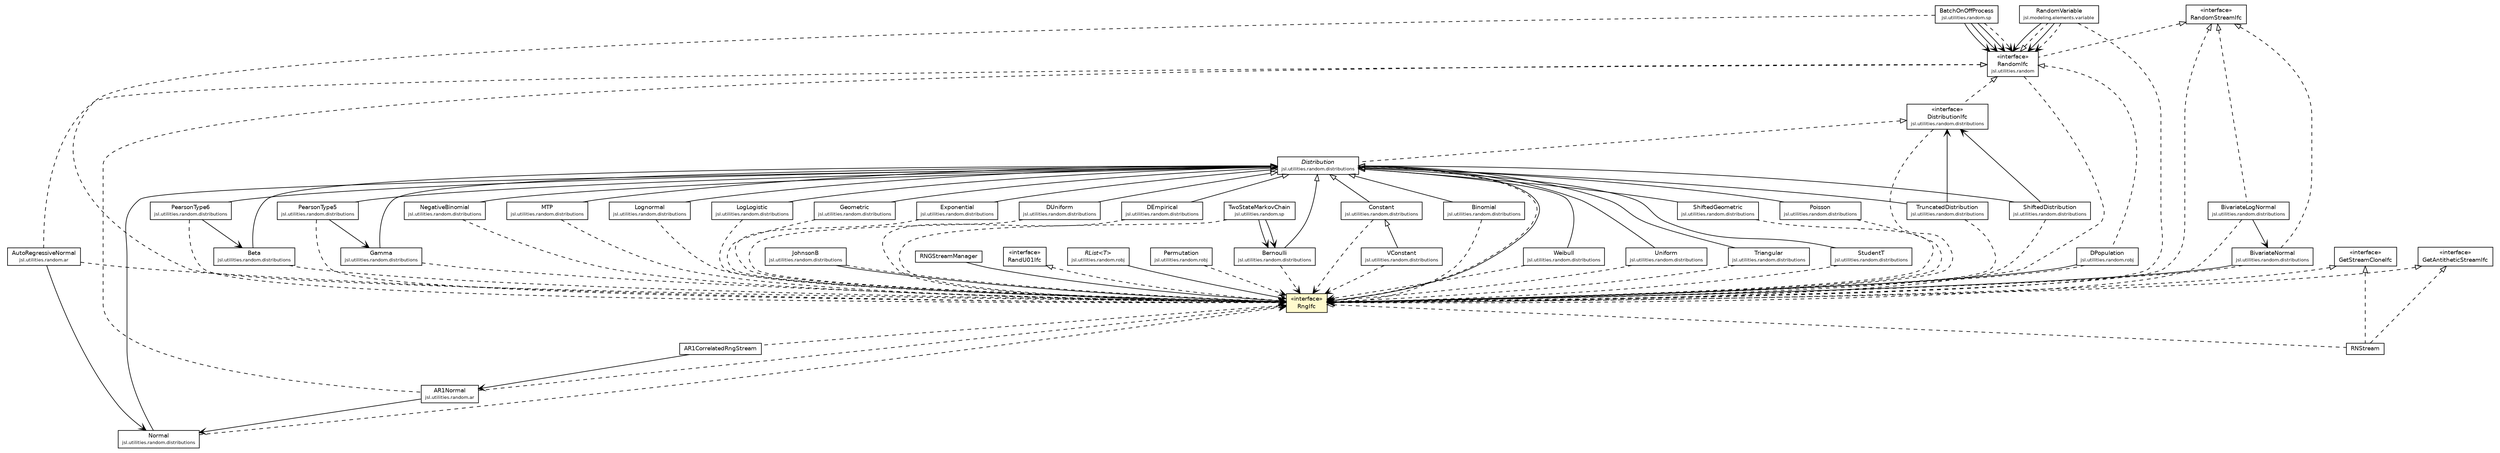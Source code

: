 #!/usr/local/bin/dot
#
# Class diagram 
# Generated by UMLGraph version 5.4 (http://www.umlgraph.org/)
#

digraph G {
	edge [fontname="Helvetica",fontsize=10,labelfontname="Helvetica",labelfontsize=10];
	node [fontname="Helvetica",fontsize=10,shape=plaintext];
	nodesep=0.25;
	ranksep=0.5;
	// jsl.modeling.elements.variable.RandomVariable
	c187212 [label=<<table title="jsl.modeling.elements.variable.RandomVariable" border="0" cellborder="1" cellspacing="0" cellpadding="2" port="p" href="../../../modeling/elements/variable/RandomVariable.html">
		<tr><td><table border="0" cellspacing="0" cellpadding="1">
<tr><td align="center" balign="center"> RandomVariable </td></tr>
<tr><td align="center" balign="center"><font point-size="7.0"> jsl.modeling.elements.variable </font></td></tr>
		</table></td></tr>
		</table>>, URL="../../../modeling/elements/variable/RandomVariable.html", fontname="Helvetica", fontcolor="black", fontsize=9.0];
	// jsl.utilities.random.RandomIfc
	c187307 [label=<<table title="jsl.utilities.random.RandomIfc" border="0" cellborder="1" cellspacing="0" cellpadding="2" port="p" href="../RandomIfc.html">
		<tr><td><table border="0" cellspacing="0" cellpadding="1">
<tr><td align="center" balign="center"> &#171;interface&#187; </td></tr>
<tr><td align="center" balign="center"> RandomIfc </td></tr>
<tr><td align="center" balign="center"><font point-size="7.0"> jsl.utilities.random </font></td></tr>
		</table></td></tr>
		</table>>, URL="../RandomIfc.html", fontname="Helvetica", fontcolor="black", fontsize=9.0];
	// jsl.utilities.random.ar.AutoRegressiveNormal
	c187312 [label=<<table title="jsl.utilities.random.ar.AutoRegressiveNormal" border="0" cellborder="1" cellspacing="0" cellpadding="2" port="p" href="../ar/AutoRegressiveNormal.html">
		<tr><td><table border="0" cellspacing="0" cellpadding="1">
<tr><td align="center" balign="center"> AutoRegressiveNormal </td></tr>
<tr><td align="center" balign="center"><font point-size="7.0"> jsl.utilities.random.ar </font></td></tr>
		</table></td></tr>
		</table>>, URL="../ar/AutoRegressiveNormal.html", fontname="Helvetica", fontcolor="black", fontsize=9.0];
	// jsl.utilities.random.ar.AR1Normal
	c187314 [label=<<table title="jsl.utilities.random.ar.AR1Normal" border="0" cellborder="1" cellspacing="0" cellpadding="2" port="p" href="../ar/AR1Normal.html">
		<tr><td><table border="0" cellspacing="0" cellpadding="1">
<tr><td align="center" balign="center"> AR1Normal </td></tr>
<tr><td align="center" balign="center"><font point-size="7.0"> jsl.utilities.random.ar </font></td></tr>
		</table></td></tr>
		</table>>, URL="../ar/AR1Normal.html", fontname="Helvetica", fontcolor="black", fontsize=9.0];
	// jsl.utilities.random.distributions.Weibull
	c187324 [label=<<table title="jsl.utilities.random.distributions.Weibull" border="0" cellborder="1" cellspacing="0" cellpadding="2" port="p" href="../distributions/Weibull.html">
		<tr><td><table border="0" cellspacing="0" cellpadding="1">
<tr><td align="center" balign="center"> Weibull </td></tr>
<tr><td align="center" balign="center"><font point-size="7.0"> jsl.utilities.random.distributions </font></td></tr>
		</table></td></tr>
		</table>>, URL="../distributions/Weibull.html", fontname="Helvetica", fontcolor="black", fontsize=9.0];
	// jsl.utilities.random.distributions.VConstant
	c187325 [label=<<table title="jsl.utilities.random.distributions.VConstant" border="0" cellborder="1" cellspacing="0" cellpadding="2" port="p" href="../distributions/VConstant.html">
		<tr><td><table border="0" cellspacing="0" cellpadding="1">
<tr><td align="center" balign="center"> VConstant </td></tr>
<tr><td align="center" balign="center"><font point-size="7.0"> jsl.utilities.random.distributions </font></td></tr>
		</table></td></tr>
		</table>>, URL="../distributions/VConstant.html", fontname="Helvetica", fontcolor="black", fontsize=9.0];
	// jsl.utilities.random.distributions.Uniform
	c187327 [label=<<table title="jsl.utilities.random.distributions.Uniform" border="0" cellborder="1" cellspacing="0" cellpadding="2" port="p" href="../distributions/Uniform.html">
		<tr><td><table border="0" cellspacing="0" cellpadding="1">
<tr><td align="center" balign="center"> Uniform </td></tr>
<tr><td align="center" balign="center"><font point-size="7.0"> jsl.utilities.random.distributions </font></td></tr>
		</table></td></tr>
		</table>>, URL="../distributions/Uniform.html", fontname="Helvetica", fontcolor="black", fontsize=9.0];
	// jsl.utilities.random.distributions.TruncatedDistribution
	c187328 [label=<<table title="jsl.utilities.random.distributions.TruncatedDistribution" border="0" cellborder="1" cellspacing="0" cellpadding="2" port="p" href="../distributions/TruncatedDistribution.html">
		<tr><td><table border="0" cellspacing="0" cellpadding="1">
<tr><td align="center" balign="center"> TruncatedDistribution </td></tr>
<tr><td align="center" balign="center"><font point-size="7.0"> jsl.utilities.random.distributions </font></td></tr>
		</table></td></tr>
		</table>>, URL="../distributions/TruncatedDistribution.html", fontname="Helvetica", fontcolor="black", fontsize=9.0];
	// jsl.utilities.random.distributions.Triangular
	c187329 [label=<<table title="jsl.utilities.random.distributions.Triangular" border="0" cellborder="1" cellspacing="0" cellpadding="2" port="p" href="../distributions/Triangular.html">
		<tr><td><table border="0" cellspacing="0" cellpadding="1">
<tr><td align="center" balign="center"> Triangular </td></tr>
<tr><td align="center" balign="center"><font point-size="7.0"> jsl.utilities.random.distributions </font></td></tr>
		</table></td></tr>
		</table>>, URL="../distributions/Triangular.html", fontname="Helvetica", fontcolor="black", fontsize=9.0];
	// jsl.utilities.random.distributions.StudentT
	c187330 [label=<<table title="jsl.utilities.random.distributions.StudentT" border="0" cellborder="1" cellspacing="0" cellpadding="2" port="p" href="../distributions/StudentT.html">
		<tr><td><table border="0" cellspacing="0" cellpadding="1">
<tr><td align="center" balign="center"> StudentT </td></tr>
<tr><td align="center" balign="center"><font point-size="7.0"> jsl.utilities.random.distributions </font></td></tr>
		</table></td></tr>
		</table>>, URL="../distributions/StudentT.html", fontname="Helvetica", fontcolor="black", fontsize=9.0];
	// jsl.utilities.random.distributions.ShiftedGeometric
	c187332 [label=<<table title="jsl.utilities.random.distributions.ShiftedGeometric" border="0" cellborder="1" cellspacing="0" cellpadding="2" port="p" href="../distributions/ShiftedGeometric.html">
		<tr><td><table border="0" cellspacing="0" cellpadding="1">
<tr><td align="center" balign="center"> ShiftedGeometric </td></tr>
<tr><td align="center" balign="center"><font point-size="7.0"> jsl.utilities.random.distributions </font></td></tr>
		</table></td></tr>
		</table>>, URL="../distributions/ShiftedGeometric.html", fontname="Helvetica", fontcolor="black", fontsize=9.0];
	// jsl.utilities.random.distributions.ShiftedDistribution
	c187333 [label=<<table title="jsl.utilities.random.distributions.ShiftedDistribution" border="0" cellborder="1" cellspacing="0" cellpadding="2" port="p" href="../distributions/ShiftedDistribution.html">
		<tr><td><table border="0" cellspacing="0" cellpadding="1">
<tr><td align="center" balign="center"> ShiftedDistribution </td></tr>
<tr><td align="center" balign="center"><font point-size="7.0"> jsl.utilities.random.distributions </font></td></tr>
		</table></td></tr>
		</table>>, URL="../distributions/ShiftedDistribution.html", fontname="Helvetica", fontcolor="black", fontsize=9.0];
	// jsl.utilities.random.distributions.Poisson
	c187335 [label=<<table title="jsl.utilities.random.distributions.Poisson" border="0" cellborder="1" cellspacing="0" cellpadding="2" port="p" href="../distributions/Poisson.html">
		<tr><td><table border="0" cellspacing="0" cellpadding="1">
<tr><td align="center" balign="center"> Poisson </td></tr>
<tr><td align="center" balign="center"><font point-size="7.0"> jsl.utilities.random.distributions </font></td></tr>
		</table></td></tr>
		</table>>, URL="../distributions/Poisson.html", fontname="Helvetica", fontcolor="black", fontsize=9.0];
	// jsl.utilities.random.distributions.PearsonType6
	c187337 [label=<<table title="jsl.utilities.random.distributions.PearsonType6" border="0" cellborder="1" cellspacing="0" cellpadding="2" port="p" href="../distributions/PearsonType6.html">
		<tr><td><table border="0" cellspacing="0" cellpadding="1">
<tr><td align="center" balign="center"> PearsonType6 </td></tr>
<tr><td align="center" balign="center"><font point-size="7.0"> jsl.utilities.random.distributions </font></td></tr>
		</table></td></tr>
		</table>>, URL="../distributions/PearsonType6.html", fontname="Helvetica", fontcolor="black", fontsize=9.0];
	// jsl.utilities.random.distributions.PearsonType5
	c187338 [label=<<table title="jsl.utilities.random.distributions.PearsonType5" border="0" cellborder="1" cellspacing="0" cellpadding="2" port="p" href="../distributions/PearsonType5.html">
		<tr><td><table border="0" cellspacing="0" cellpadding="1">
<tr><td align="center" balign="center"> PearsonType5 </td></tr>
<tr><td align="center" balign="center"><font point-size="7.0"> jsl.utilities.random.distributions </font></td></tr>
		</table></td></tr>
		</table>>, URL="../distributions/PearsonType5.html", fontname="Helvetica", fontcolor="black", fontsize=9.0];
	// jsl.utilities.random.distributions.Normal
	c187340 [label=<<table title="jsl.utilities.random.distributions.Normal" border="0" cellborder="1" cellspacing="0" cellpadding="2" port="p" href="../distributions/Normal.html">
		<tr><td><table border="0" cellspacing="0" cellpadding="1">
<tr><td align="center" balign="center"> Normal </td></tr>
<tr><td align="center" balign="center"><font point-size="7.0"> jsl.utilities.random.distributions </font></td></tr>
		</table></td></tr>
		</table>>, URL="../distributions/Normal.html", fontname="Helvetica", fontcolor="black", fontsize=9.0];
	// jsl.utilities.random.distributions.NegativeBinomial
	c187341 [label=<<table title="jsl.utilities.random.distributions.NegativeBinomial" border="0" cellborder="1" cellspacing="0" cellpadding="2" port="p" href="../distributions/NegativeBinomial.html">
		<tr><td><table border="0" cellspacing="0" cellpadding="1">
<tr><td align="center" balign="center"> NegativeBinomial </td></tr>
<tr><td align="center" balign="center"><font point-size="7.0"> jsl.utilities.random.distributions </font></td></tr>
		</table></td></tr>
		</table>>, URL="../distributions/NegativeBinomial.html", fontname="Helvetica", fontcolor="black", fontsize=9.0];
	// jsl.utilities.random.distributions.MTP
	c187342 [label=<<table title="jsl.utilities.random.distributions.MTP" border="0" cellborder="1" cellspacing="0" cellpadding="2" port="p" href="../distributions/MTP.html">
		<tr><td><table border="0" cellspacing="0" cellpadding="1">
<tr><td align="center" balign="center"> MTP </td></tr>
<tr><td align="center" balign="center"><font point-size="7.0"> jsl.utilities.random.distributions </font></td></tr>
		</table></td></tr>
		</table>>, URL="../distributions/MTP.html", fontname="Helvetica", fontcolor="black", fontsize=9.0];
	// jsl.utilities.random.distributions.Lognormal
	c187345 [label=<<table title="jsl.utilities.random.distributions.Lognormal" border="0" cellborder="1" cellspacing="0" cellpadding="2" port="p" href="../distributions/Lognormal.html">
		<tr><td><table border="0" cellspacing="0" cellpadding="1">
<tr><td align="center" balign="center"> Lognormal </td></tr>
<tr><td align="center" balign="center"><font point-size="7.0"> jsl.utilities.random.distributions </font></td></tr>
		</table></td></tr>
		</table>>, URL="../distributions/Lognormal.html", fontname="Helvetica", fontcolor="black", fontsize=9.0];
	// jsl.utilities.random.distributions.LogLogistic
	c187346 [label=<<table title="jsl.utilities.random.distributions.LogLogistic" border="0" cellborder="1" cellspacing="0" cellpadding="2" port="p" href="../distributions/LogLogistic.html">
		<tr><td><table border="0" cellspacing="0" cellpadding="1">
<tr><td align="center" balign="center"> LogLogistic </td></tr>
<tr><td align="center" balign="center"><font point-size="7.0"> jsl.utilities.random.distributions </font></td></tr>
		</table></td></tr>
		</table>>, URL="../distributions/LogLogistic.html", fontname="Helvetica", fontcolor="black", fontsize=9.0];
	// jsl.utilities.random.distributions.JohnsonB
	c187347 [label=<<table title="jsl.utilities.random.distributions.JohnsonB" border="0" cellborder="1" cellspacing="0" cellpadding="2" port="p" href="../distributions/JohnsonB.html">
		<tr><td><table border="0" cellspacing="0" cellpadding="1">
<tr><td align="center" balign="center"> JohnsonB </td></tr>
<tr><td align="center" balign="center"><font point-size="7.0"> jsl.utilities.random.distributions </font></td></tr>
		</table></td></tr>
		</table>>, URL="../distributions/JohnsonB.html", fontname="Helvetica", fontcolor="black", fontsize=9.0];
	// jsl.utilities.random.distributions.Geometric
	c187350 [label=<<table title="jsl.utilities.random.distributions.Geometric" border="0" cellborder="1" cellspacing="0" cellpadding="2" port="p" href="../distributions/Geometric.html">
		<tr><td><table border="0" cellspacing="0" cellpadding="1">
<tr><td align="center" balign="center"> Geometric </td></tr>
<tr><td align="center" balign="center"><font point-size="7.0"> jsl.utilities.random.distributions </font></td></tr>
		</table></td></tr>
		</table>>, URL="../distributions/Geometric.html", fontname="Helvetica", fontcolor="black", fontsize=9.0];
	// jsl.utilities.random.distributions.Gamma
	c187351 [label=<<table title="jsl.utilities.random.distributions.Gamma" border="0" cellborder="1" cellspacing="0" cellpadding="2" port="p" href="../distributions/Gamma.html">
		<tr><td><table border="0" cellspacing="0" cellpadding="1">
<tr><td align="center" balign="center"> Gamma </td></tr>
<tr><td align="center" balign="center"><font point-size="7.0"> jsl.utilities.random.distributions </font></td></tr>
		</table></td></tr>
		</table>>, URL="../distributions/Gamma.html", fontname="Helvetica", fontcolor="black", fontsize=9.0];
	// jsl.utilities.random.distributions.Exponential
	c187353 [label=<<table title="jsl.utilities.random.distributions.Exponential" border="0" cellborder="1" cellspacing="0" cellpadding="2" port="p" href="../distributions/Exponential.html">
		<tr><td><table border="0" cellspacing="0" cellpadding="1">
<tr><td align="center" balign="center"> Exponential </td></tr>
<tr><td align="center" balign="center"><font point-size="7.0"> jsl.utilities.random.distributions </font></td></tr>
		</table></td></tr>
		</table>>, URL="../distributions/Exponential.html", fontname="Helvetica", fontcolor="black", fontsize=9.0];
	// jsl.utilities.random.distributions.DUniform
	c187354 [label=<<table title="jsl.utilities.random.distributions.DUniform" border="0" cellborder="1" cellspacing="0" cellpadding="2" port="p" href="../distributions/DUniform.html">
		<tr><td><table border="0" cellspacing="0" cellpadding="1">
<tr><td align="center" balign="center"> DUniform </td></tr>
<tr><td align="center" balign="center"><font point-size="7.0"> jsl.utilities.random.distributions </font></td></tr>
		</table></td></tr>
		</table>>, URL="../distributions/DUniform.html", fontname="Helvetica", fontcolor="black", fontsize=9.0];
	// jsl.utilities.random.distributions.DistributionIfc
	c187355 [label=<<table title="jsl.utilities.random.distributions.DistributionIfc" border="0" cellborder="1" cellspacing="0" cellpadding="2" port="p" href="../distributions/DistributionIfc.html">
		<tr><td><table border="0" cellspacing="0" cellpadding="1">
<tr><td align="center" balign="center"> &#171;interface&#187; </td></tr>
<tr><td align="center" balign="center"> DistributionIfc </td></tr>
<tr><td align="center" balign="center"><font point-size="7.0"> jsl.utilities.random.distributions </font></td></tr>
		</table></td></tr>
		</table>>, URL="../distributions/DistributionIfc.html", fontname="Helvetica", fontcolor="black", fontsize=9.0];
	// jsl.utilities.random.distributions.Distribution
	c187357 [label=<<table title="jsl.utilities.random.distributions.Distribution" border="0" cellborder="1" cellspacing="0" cellpadding="2" port="p" href="../distributions/Distribution.html">
		<tr><td><table border="0" cellspacing="0" cellpadding="1">
<tr><td align="center" balign="center"><font face="Helvetica-Oblique"> Distribution </font></td></tr>
<tr><td align="center" balign="center"><font point-size="7.0"> jsl.utilities.random.distributions </font></td></tr>
		</table></td></tr>
		</table>>, URL="../distributions/Distribution.html", fontname="Helvetica", fontcolor="black", fontsize=9.0];
	// jsl.utilities.random.distributions.DEmpirical
	c187359 [label=<<table title="jsl.utilities.random.distributions.DEmpirical" border="0" cellborder="1" cellspacing="0" cellpadding="2" port="p" href="../distributions/DEmpirical.html">
		<tr><td><table border="0" cellspacing="0" cellpadding="1">
<tr><td align="center" balign="center"> DEmpirical </td></tr>
<tr><td align="center" balign="center"><font point-size="7.0"> jsl.utilities.random.distributions </font></td></tr>
		</table></td></tr>
		</table>>, URL="../distributions/DEmpirical.html", fontname="Helvetica", fontcolor="black", fontsize=9.0];
	// jsl.utilities.random.distributions.Constant
	c187362 [label=<<table title="jsl.utilities.random.distributions.Constant" border="0" cellborder="1" cellspacing="0" cellpadding="2" port="p" href="../distributions/Constant.html">
		<tr><td><table border="0" cellspacing="0" cellpadding="1">
<tr><td align="center" balign="center"> Constant </td></tr>
<tr><td align="center" balign="center"><font point-size="7.0"> jsl.utilities.random.distributions </font></td></tr>
		</table></td></tr>
		</table>>, URL="../distributions/Constant.html", fontname="Helvetica", fontcolor="black", fontsize=9.0];
	// jsl.utilities.random.distributions.BivariateNormal
	c187364 [label=<<table title="jsl.utilities.random.distributions.BivariateNormal" border="0" cellborder="1" cellspacing="0" cellpadding="2" port="p" href="../distributions/BivariateNormal.html">
		<tr><td><table border="0" cellspacing="0" cellpadding="1">
<tr><td align="center" balign="center"> BivariateNormal </td></tr>
<tr><td align="center" balign="center"><font point-size="7.0"> jsl.utilities.random.distributions </font></td></tr>
		</table></td></tr>
		</table>>, URL="../distributions/BivariateNormal.html", fontname="Helvetica", fontcolor="black", fontsize=9.0];
	// jsl.utilities.random.distributions.BivariateLogNormal
	c187365 [label=<<table title="jsl.utilities.random.distributions.BivariateLogNormal" border="0" cellborder="1" cellspacing="0" cellpadding="2" port="p" href="../distributions/BivariateLogNormal.html">
		<tr><td><table border="0" cellspacing="0" cellpadding="1">
<tr><td align="center" balign="center"> BivariateLogNormal </td></tr>
<tr><td align="center" balign="center"><font point-size="7.0"> jsl.utilities.random.distributions </font></td></tr>
		</table></td></tr>
		</table>>, URL="../distributions/BivariateLogNormal.html", fontname="Helvetica", fontcolor="black", fontsize=9.0];
	// jsl.utilities.random.distributions.Binomial
	c187366 [label=<<table title="jsl.utilities.random.distributions.Binomial" border="0" cellborder="1" cellspacing="0" cellpadding="2" port="p" href="../distributions/Binomial.html">
		<tr><td><table border="0" cellspacing="0" cellpadding="1">
<tr><td align="center" balign="center"> Binomial </td></tr>
<tr><td align="center" balign="center"><font point-size="7.0"> jsl.utilities.random.distributions </font></td></tr>
		</table></td></tr>
		</table>>, URL="../distributions/Binomial.html", fontname="Helvetica", fontcolor="black", fontsize=9.0];
	// jsl.utilities.random.distributions.Beta
	c187367 [label=<<table title="jsl.utilities.random.distributions.Beta" border="0" cellborder="1" cellspacing="0" cellpadding="2" port="p" href="../distributions/Beta.html">
		<tr><td><table border="0" cellspacing="0" cellpadding="1">
<tr><td align="center" balign="center"> Beta </td></tr>
<tr><td align="center" balign="center"><font point-size="7.0"> jsl.utilities.random.distributions </font></td></tr>
		</table></td></tr>
		</table>>, URL="../distributions/Beta.html", fontname="Helvetica", fontcolor="black", fontsize=9.0];
	// jsl.utilities.random.distributions.Bernoulli
	c187369 [label=<<table title="jsl.utilities.random.distributions.Bernoulli" border="0" cellborder="1" cellspacing="0" cellpadding="2" port="p" href="../distributions/Bernoulli.html">
		<tr><td><table border="0" cellspacing="0" cellpadding="1">
<tr><td align="center" balign="center"> Bernoulli </td></tr>
<tr><td align="center" balign="center"><font point-size="7.0"> jsl.utilities.random.distributions </font></td></tr>
		</table></td></tr>
		</table>>, URL="../distributions/Bernoulli.html", fontname="Helvetica", fontcolor="black", fontsize=9.0];
	// jsl.utilities.random.rng.RNStreamFactory.RNStream
	c187371 [label=<<table title="jsl.utilities.random.rng.RNStreamFactory.RNStream" border="0" cellborder="1" cellspacing="0" cellpadding="2" port="p" href="./RNStreamFactory.RNStream.html">
		<tr><td><table border="0" cellspacing="0" cellpadding="1">
<tr><td align="center" balign="center"> RNStream </td></tr>
		</table></td></tr>
		</table>>, URL="./RNStreamFactory.RNStream.html", fontname="Helvetica", fontcolor="black", fontsize=9.0];
	// jsl.utilities.random.rng.RNGStreamManager
	c187373 [label=<<table title="jsl.utilities.random.rng.RNGStreamManager" border="0" cellborder="1" cellspacing="0" cellpadding="2" port="p" href="./RNGStreamManager.html">
		<tr><td><table border="0" cellspacing="0" cellpadding="1">
<tr><td align="center" balign="center"> RNGStreamManager </td></tr>
		</table></td></tr>
		</table>>, URL="./RNGStreamManager.html", fontname="Helvetica", fontcolor="black", fontsize=9.0];
	// jsl.utilities.random.rng.RngIfc
	c187374 [label=<<table title="jsl.utilities.random.rng.RngIfc" border="0" cellborder="1" cellspacing="0" cellpadding="2" port="p" bgcolor="lemonChiffon" href="./RngIfc.html">
		<tr><td><table border="0" cellspacing="0" cellpadding="1">
<tr><td align="center" balign="center"> &#171;interface&#187; </td></tr>
<tr><td align="center" balign="center"> RngIfc </td></tr>
		</table></td></tr>
		</table>>, URL="./RngIfc.html", fontname="Helvetica", fontcolor="black", fontsize=9.0];
	// jsl.utilities.random.rng.RandU01Ifc
	c187375 [label=<<table title="jsl.utilities.random.rng.RandU01Ifc" border="0" cellborder="1" cellspacing="0" cellpadding="2" port="p" href="./RandU01Ifc.html">
		<tr><td><table border="0" cellspacing="0" cellpadding="1">
<tr><td align="center" balign="center"> &#171;interface&#187; </td></tr>
<tr><td align="center" balign="center"> RandU01Ifc </td></tr>
		</table></td></tr>
		</table>>, URL="./RandU01Ifc.html", fontname="Helvetica", fontcolor="black", fontsize=9.0];
	// jsl.utilities.random.rng.RandomStreamIfc
	c187377 [label=<<table title="jsl.utilities.random.rng.RandomStreamIfc" border="0" cellborder="1" cellspacing="0" cellpadding="2" port="p" href="./RandomStreamIfc.html">
		<tr><td><table border="0" cellspacing="0" cellpadding="1">
<tr><td align="center" balign="center"> &#171;interface&#187; </td></tr>
<tr><td align="center" balign="center"> RandomStreamIfc </td></tr>
		</table></td></tr>
		</table>>, URL="./RandomStreamIfc.html", fontname="Helvetica", fontcolor="black", fontsize=9.0];
	// jsl.utilities.random.rng.GetStreamCloneIfc
	c187380 [label=<<table title="jsl.utilities.random.rng.GetStreamCloneIfc" border="0" cellborder="1" cellspacing="0" cellpadding="2" port="p" href="./GetStreamCloneIfc.html">
		<tr><td><table border="0" cellspacing="0" cellpadding="1">
<tr><td align="center" balign="center"> &#171;interface&#187; </td></tr>
<tr><td align="center" balign="center"> GetStreamCloneIfc </td></tr>
		</table></td></tr>
		</table>>, URL="./GetStreamCloneIfc.html", fontname="Helvetica", fontcolor="black", fontsize=9.0];
	// jsl.utilities.random.rng.GetAntitheticStreamIfc
	c187381 [label=<<table title="jsl.utilities.random.rng.GetAntitheticStreamIfc" border="0" cellborder="1" cellspacing="0" cellpadding="2" port="p" href="./GetAntitheticStreamIfc.html">
		<tr><td><table border="0" cellspacing="0" cellpadding="1">
<tr><td align="center" balign="center"> &#171;interface&#187; </td></tr>
<tr><td align="center" balign="center"> GetAntitheticStreamIfc </td></tr>
		</table></td></tr>
		</table>>, URL="./GetAntitheticStreamIfc.html", fontname="Helvetica", fontcolor="black", fontsize=9.0];
	// jsl.utilities.random.rng.AR1CorrelatedRngStream
	c187382 [label=<<table title="jsl.utilities.random.rng.AR1CorrelatedRngStream" border="0" cellborder="1" cellspacing="0" cellpadding="2" port="p" href="./AR1CorrelatedRngStream.html">
		<tr><td><table border="0" cellspacing="0" cellpadding="1">
<tr><td align="center" balign="center"> AR1CorrelatedRngStream </td></tr>
		</table></td></tr>
		</table>>, URL="./AR1CorrelatedRngStream.html", fontname="Helvetica", fontcolor="black", fontsize=9.0];
	// jsl.utilities.random.robj.RList<T>
	c187384 [label=<<table title="jsl.utilities.random.robj.RList" border="0" cellborder="1" cellspacing="0" cellpadding="2" port="p" href="../robj/RList.html">
		<tr><td><table border="0" cellspacing="0" cellpadding="1">
<tr><td align="center" balign="center"><font face="Helvetica-Oblique"> RList&lt;T&gt; </font></td></tr>
<tr><td align="center" balign="center"><font point-size="7.0"> jsl.utilities.random.robj </font></td></tr>
		</table></td></tr>
		</table>>, URL="../robj/RList.html", fontname="Helvetica", fontcolor="black", fontsize=9.0];
	// jsl.utilities.random.robj.Permutation
	c187386 [label=<<table title="jsl.utilities.random.robj.Permutation" border="0" cellborder="1" cellspacing="0" cellpadding="2" port="p" href="../robj/Permutation.html">
		<tr><td><table border="0" cellspacing="0" cellpadding="1">
<tr><td align="center" balign="center"> Permutation </td></tr>
<tr><td align="center" balign="center"><font point-size="7.0"> jsl.utilities.random.robj </font></td></tr>
		</table></td></tr>
		</table>>, URL="../robj/Permutation.html", fontname="Helvetica", fontcolor="black", fontsize=9.0];
	// jsl.utilities.random.robj.DPopulation
	c187388 [label=<<table title="jsl.utilities.random.robj.DPopulation" border="0" cellborder="1" cellspacing="0" cellpadding="2" port="p" href="../robj/DPopulation.html">
		<tr><td><table border="0" cellspacing="0" cellpadding="1">
<tr><td align="center" balign="center"> DPopulation </td></tr>
<tr><td align="center" balign="center"><font point-size="7.0"> jsl.utilities.random.robj </font></td></tr>
		</table></td></tr>
		</table>>, URL="../robj/DPopulation.html", fontname="Helvetica", fontcolor="black", fontsize=9.0];
	// jsl.utilities.random.sp.TwoStateMarkovChain
	c187392 [label=<<table title="jsl.utilities.random.sp.TwoStateMarkovChain" border="0" cellborder="1" cellspacing="0" cellpadding="2" port="p" href="../sp/TwoStateMarkovChain.html">
		<tr><td><table border="0" cellspacing="0" cellpadding="1">
<tr><td align="center" balign="center"> TwoStateMarkovChain </td></tr>
<tr><td align="center" balign="center"><font point-size="7.0"> jsl.utilities.random.sp </font></td></tr>
		</table></td></tr>
		</table>>, URL="../sp/TwoStateMarkovChain.html", fontname="Helvetica", fontcolor="black", fontsize=9.0];
	// jsl.utilities.random.sp.BatchOnOffProcess
	c187394 [label=<<table title="jsl.utilities.random.sp.BatchOnOffProcess" border="0" cellborder="1" cellspacing="0" cellpadding="2" port="p" href="../sp/BatchOnOffProcess.html">
		<tr><td><table border="0" cellspacing="0" cellpadding="1">
<tr><td align="center" balign="center"> BatchOnOffProcess </td></tr>
<tr><td align="center" balign="center"><font point-size="7.0"> jsl.utilities.random.sp </font></td></tr>
		</table></td></tr>
		</table>>, URL="../sp/BatchOnOffProcess.html", fontname="Helvetica", fontcolor="black", fontsize=9.0];
	//jsl.modeling.elements.variable.RandomVariable implements jsl.utilities.random.RandomIfc
	c187307:p -> c187212:p [dir=back,arrowtail=empty,style=dashed];
	//jsl.utilities.random.RandomIfc implements jsl.utilities.random.rng.RandomStreamIfc
	c187377:p -> c187307:p [dir=back,arrowtail=empty,style=dashed];
	//jsl.utilities.random.ar.AutoRegressiveNormal implements jsl.utilities.random.RandomIfc
	c187307:p -> c187312:p [dir=back,arrowtail=empty,style=dashed];
	//jsl.utilities.random.ar.AR1Normal implements jsl.utilities.random.RandomIfc
	c187307:p -> c187314:p [dir=back,arrowtail=empty,style=dashed];
	//jsl.utilities.random.distributions.Weibull extends jsl.utilities.random.distributions.Distribution
	c187357:p -> c187324:p [dir=back,arrowtail=empty];
	//jsl.utilities.random.distributions.VConstant extends jsl.utilities.random.distributions.Constant
	c187362:p -> c187325:p [dir=back,arrowtail=empty];
	//jsl.utilities.random.distributions.Uniform extends jsl.utilities.random.distributions.Distribution
	c187357:p -> c187327:p [dir=back,arrowtail=empty];
	//jsl.utilities.random.distributions.TruncatedDistribution extends jsl.utilities.random.distributions.Distribution
	c187357:p -> c187328:p [dir=back,arrowtail=empty];
	//jsl.utilities.random.distributions.Triangular extends jsl.utilities.random.distributions.Distribution
	c187357:p -> c187329:p [dir=back,arrowtail=empty];
	//jsl.utilities.random.distributions.StudentT extends jsl.utilities.random.distributions.Distribution
	c187357:p -> c187330:p [dir=back,arrowtail=empty];
	//jsl.utilities.random.distributions.ShiftedGeometric extends jsl.utilities.random.distributions.Distribution
	c187357:p -> c187332:p [dir=back,arrowtail=empty];
	//jsl.utilities.random.distributions.ShiftedDistribution extends jsl.utilities.random.distributions.Distribution
	c187357:p -> c187333:p [dir=back,arrowtail=empty];
	//jsl.utilities.random.distributions.Poisson extends jsl.utilities.random.distributions.Distribution
	c187357:p -> c187335:p [dir=back,arrowtail=empty];
	//jsl.utilities.random.distributions.PearsonType6 extends jsl.utilities.random.distributions.Distribution
	c187357:p -> c187337:p [dir=back,arrowtail=empty];
	//jsl.utilities.random.distributions.PearsonType5 extends jsl.utilities.random.distributions.Distribution
	c187357:p -> c187338:p [dir=back,arrowtail=empty];
	//jsl.utilities.random.distributions.Normal extends jsl.utilities.random.distributions.Distribution
	c187357:p -> c187340:p [dir=back,arrowtail=empty];
	//jsl.utilities.random.distributions.NegativeBinomial extends jsl.utilities.random.distributions.Distribution
	c187357:p -> c187341:p [dir=back,arrowtail=empty];
	//jsl.utilities.random.distributions.MTP extends jsl.utilities.random.distributions.Distribution
	c187357:p -> c187342:p [dir=back,arrowtail=empty];
	//jsl.utilities.random.distributions.Lognormal extends jsl.utilities.random.distributions.Distribution
	c187357:p -> c187345:p [dir=back,arrowtail=empty];
	//jsl.utilities.random.distributions.LogLogistic extends jsl.utilities.random.distributions.Distribution
	c187357:p -> c187346:p [dir=back,arrowtail=empty];
	//jsl.utilities.random.distributions.Geometric extends jsl.utilities.random.distributions.Distribution
	c187357:p -> c187350:p [dir=back,arrowtail=empty];
	//jsl.utilities.random.distributions.Gamma extends jsl.utilities.random.distributions.Distribution
	c187357:p -> c187351:p [dir=back,arrowtail=empty];
	//jsl.utilities.random.distributions.Exponential extends jsl.utilities.random.distributions.Distribution
	c187357:p -> c187353:p [dir=back,arrowtail=empty];
	//jsl.utilities.random.distributions.DUniform extends jsl.utilities.random.distributions.Distribution
	c187357:p -> c187354:p [dir=back,arrowtail=empty];
	//jsl.utilities.random.distributions.DistributionIfc implements jsl.utilities.random.RandomIfc
	c187307:p -> c187355:p [dir=back,arrowtail=empty,style=dashed];
	//jsl.utilities.random.distributions.Distribution implements jsl.utilities.random.distributions.DistributionIfc
	c187355:p -> c187357:p [dir=back,arrowtail=empty,style=dashed];
	//jsl.utilities.random.distributions.DEmpirical extends jsl.utilities.random.distributions.Distribution
	c187357:p -> c187359:p [dir=back,arrowtail=empty];
	//jsl.utilities.random.distributions.Constant extends jsl.utilities.random.distributions.Distribution
	c187357:p -> c187362:p [dir=back,arrowtail=empty];
	//jsl.utilities.random.distributions.BivariateNormal implements jsl.utilities.random.rng.RandomStreamIfc
	c187377:p -> c187364:p [dir=back,arrowtail=empty,style=dashed];
	//jsl.utilities.random.distributions.BivariateLogNormal implements jsl.utilities.random.rng.RandomStreamIfc
	c187377:p -> c187365:p [dir=back,arrowtail=empty,style=dashed];
	//jsl.utilities.random.distributions.Binomial extends jsl.utilities.random.distributions.Distribution
	c187357:p -> c187366:p [dir=back,arrowtail=empty];
	//jsl.utilities.random.distributions.Beta extends jsl.utilities.random.distributions.Distribution
	c187357:p -> c187367:p [dir=back,arrowtail=empty];
	//jsl.utilities.random.distributions.Bernoulli extends jsl.utilities.random.distributions.Distribution
	c187357:p -> c187369:p [dir=back,arrowtail=empty];
	//jsl.utilities.random.rng.RNStreamFactory.RNStream implements jsl.utilities.random.rng.RngIfc
	c187374:p -> c187371:p [dir=back,arrowtail=empty,style=dashed];
	//jsl.utilities.random.rng.RNStreamFactory.RNStream implements jsl.utilities.random.rng.GetStreamCloneIfc
	c187380:p -> c187371:p [dir=back,arrowtail=empty,style=dashed];
	//jsl.utilities.random.rng.RNStreamFactory.RNStream implements jsl.utilities.random.rng.GetAntitheticStreamIfc
	c187381:p -> c187371:p [dir=back,arrowtail=empty,style=dashed];
	//jsl.utilities.random.rng.RngIfc implements jsl.utilities.random.rng.RandU01Ifc
	c187375:p -> c187374:p [dir=back,arrowtail=empty,style=dashed];
	//jsl.utilities.random.rng.RngIfc implements jsl.utilities.random.rng.RandomStreamIfc
	c187377:p -> c187374:p [dir=back,arrowtail=empty,style=dashed];
	//jsl.utilities.random.rng.RngIfc implements jsl.utilities.random.rng.GetStreamCloneIfc
	c187380:p -> c187374:p [dir=back,arrowtail=empty,style=dashed];
	//jsl.utilities.random.rng.RngIfc implements jsl.utilities.random.rng.GetAntitheticStreamIfc
	c187381:p -> c187374:p [dir=back,arrowtail=empty,style=dashed];
	//jsl.utilities.random.rng.AR1CorrelatedRngStream implements jsl.utilities.random.rng.RngIfc
	c187374:p -> c187382:p [dir=back,arrowtail=empty,style=dashed];
	//jsl.utilities.random.robj.DPopulation implements jsl.utilities.random.RandomIfc
	c187307:p -> c187388:p [dir=back,arrowtail=empty,style=dashed];
	// jsl.modeling.elements.variable.RandomVariable NAVASSOC jsl.utilities.random.RandomIfc
	c187212:p -> c187307:p [taillabel="", label="", headlabel="", fontname="Helvetica", fontcolor="black", fontsize=10.0, color="black", arrowhead=open];
	// jsl.modeling.elements.variable.RandomVariable NAVASSOC jsl.utilities.random.RandomIfc
	c187212:p -> c187307:p [taillabel="", label="", headlabel="", fontname="Helvetica", fontcolor="black", fontsize=10.0, color="black", arrowhead=open];
	// jsl.utilities.random.ar.AutoRegressiveNormal NAVASSOC jsl.utilities.random.distributions.Normal
	c187312:p -> c187340:p [taillabel="", label="", headlabel="", fontname="Helvetica", fontcolor="black", fontsize=10.0, color="black", arrowhead=open];
	// jsl.utilities.random.ar.AR1Normal NAVASSOC jsl.utilities.random.distributions.Normal
	c187314:p -> c187340:p [taillabel="", label="", headlabel="", fontname="Helvetica", fontcolor="black", fontsize=10.0, color="black", arrowhead=open];
	// jsl.utilities.random.distributions.TruncatedDistribution NAVASSOC jsl.utilities.random.distributions.DistributionIfc
	c187328:p -> c187355:p [taillabel="", label="", headlabel="", fontname="Helvetica", fontcolor="black", fontsize=10.0, color="black", arrowhead=open];
	// jsl.utilities.random.distributions.ShiftedDistribution NAVASSOC jsl.utilities.random.distributions.DistributionIfc
	c187333:p -> c187355:p [taillabel="", label="", headlabel="", fontname="Helvetica", fontcolor="black", fontsize=10.0, color="black", arrowhead=open];
	// jsl.utilities.random.distributions.PearsonType6 NAVASSOC jsl.utilities.random.distributions.Beta
	c187337:p -> c187367:p [taillabel="", label="", headlabel="", fontname="Helvetica", fontcolor="black", fontsize=10.0, color="black", arrowhead=open];
	// jsl.utilities.random.distributions.PearsonType5 NAVASSOC jsl.utilities.random.distributions.Gamma
	c187338:p -> c187351:p [taillabel="", label="", headlabel="", fontname="Helvetica", fontcolor="black", fontsize=10.0, color="black", arrowhead=open];
	// jsl.utilities.random.distributions.JohnsonB NAVASSOC jsl.utilities.random.rng.RngIfc
	c187347:p -> c187374:p [taillabel="", label="", headlabel="", fontname="Helvetica", fontcolor="black", fontsize=10.0, color="black", arrowhead=open];
	// jsl.utilities.random.distributions.Distribution NAVASSOC jsl.utilities.random.rng.RngIfc
	c187357:p -> c187374:p [taillabel="", label="", headlabel="", fontname="Helvetica", fontcolor="black", fontsize=10.0, color="black", arrowhead=open];
	// jsl.utilities.random.distributions.BivariateNormal NAVASSOC jsl.utilities.random.rng.RngIfc
	c187364:p -> c187374:p [taillabel="", label="", headlabel="", fontname="Helvetica", fontcolor="black", fontsize=10.0, color="black", arrowhead=open];
	// jsl.utilities.random.distributions.BivariateLogNormal NAVASSOC jsl.utilities.random.distributions.BivariateNormal
	c187365:p -> c187364:p [taillabel="", label="", headlabel="", fontname="Helvetica", fontcolor="black", fontsize=10.0, color="black", arrowhead=open];
	// jsl.utilities.random.rng.RNGStreamManager NAVASSOC jsl.utilities.random.rng.RngIfc
	c187373:p -> c187374:p [taillabel="", label="", headlabel="*", fontname="Helvetica", fontcolor="black", fontsize=10.0, color="black", arrowhead=open];
	// jsl.utilities.random.rng.AR1CorrelatedRngStream NAVASSOC jsl.utilities.random.ar.AR1Normal
	c187382:p -> c187314:p [taillabel="", label="", headlabel="", fontname="Helvetica", fontcolor="black", fontsize=10.0, color="black", arrowhead=open];
	// jsl.utilities.random.robj.RList<T> NAVASSOC jsl.utilities.random.rng.RngIfc
	c187384:p -> c187374:p [taillabel="", label="", headlabel="", fontname="Helvetica", fontcolor="black", fontsize=10.0, color="black", arrowhead=open];
	// jsl.utilities.random.robj.DPopulation NAVASSOC jsl.utilities.random.rng.RngIfc
	c187388:p -> c187374:p [taillabel="", label="", headlabel="", fontname="Helvetica", fontcolor="black", fontsize=10.0, color="black", arrowhead=open];
	// jsl.utilities.random.sp.TwoStateMarkovChain NAVASSOC jsl.utilities.random.distributions.Bernoulli
	c187392:p -> c187369:p [taillabel="", label="", headlabel="", fontname="Helvetica", fontcolor="black", fontsize=10.0, color="black", arrowhead=open];
	// jsl.utilities.random.sp.TwoStateMarkovChain NAVASSOC jsl.utilities.random.distributions.Bernoulli
	c187392:p -> c187369:p [taillabel="", label="", headlabel="", fontname="Helvetica", fontcolor="black", fontsize=10.0, color="black", arrowhead=open];
	// jsl.utilities.random.sp.BatchOnOffProcess NAVASSOC jsl.utilities.random.RandomIfc
	c187394:p -> c187307:p [taillabel="", label="", headlabel="", fontname="Helvetica", fontcolor="black", fontsize=10.0, color="black", arrowhead=open];
	// jsl.utilities.random.sp.BatchOnOffProcess NAVASSOC jsl.utilities.random.RandomIfc
	c187394:p -> c187307:p [taillabel="", label="", headlabel="", fontname="Helvetica", fontcolor="black", fontsize=10.0, color="black", arrowhead=open];
	// jsl.utilities.random.sp.BatchOnOffProcess NAVASSOC jsl.utilities.random.RandomIfc
	c187394:p -> c187307:p [taillabel="", label="", headlabel="", fontname="Helvetica", fontcolor="black", fontsize=10.0, color="black", arrowhead=open];
	// jsl.modeling.elements.variable.RandomVariable DEPEND jsl.utilities.random.RandomIfc
	c187212:p -> c187307:p [taillabel="", label="", headlabel="", fontname="Helvetica", fontcolor="black", fontsize=10.0, color="black", arrowhead=open, style=dashed];
	// jsl.modeling.elements.variable.RandomVariable DEPEND jsl.utilities.random.rng.RngIfc
	c187212:p -> c187374:p [taillabel="", label="", headlabel="", fontname="Helvetica", fontcolor="black", fontsize=10.0, color="black", arrowhead=open, style=dashed];
	// jsl.utilities.random.RandomIfc DEPEND jsl.utilities.random.rng.RngIfc
	c187307:p -> c187374:p [taillabel="", label="", headlabel="", fontname="Helvetica", fontcolor="black", fontsize=10.0, color="black", arrowhead=open, style=dashed];
	// jsl.utilities.random.ar.AutoRegressiveNormal DEPEND jsl.utilities.random.rng.RngIfc
	c187312:p -> c187374:p [taillabel="", label="", headlabel="", fontname="Helvetica", fontcolor="black", fontsize=10.0, color="black", arrowhead=open, style=dashed];
	// jsl.utilities.random.ar.AR1Normal DEPEND jsl.utilities.random.rng.RngIfc
	c187314:p -> c187374:p [taillabel="", label="", headlabel="", fontname="Helvetica", fontcolor="black", fontsize=10.0, color="black", arrowhead=open, style=dashed];
	// jsl.utilities.random.distributions.Weibull DEPEND jsl.utilities.random.rng.RngIfc
	c187324:p -> c187374:p [taillabel="", label="", headlabel="", fontname="Helvetica", fontcolor="black", fontsize=10.0, color="black", arrowhead=open, style=dashed];
	// jsl.utilities.random.distributions.VConstant DEPEND jsl.utilities.random.rng.RngIfc
	c187325:p -> c187374:p [taillabel="", label="", headlabel="", fontname="Helvetica", fontcolor="black", fontsize=10.0, color="black", arrowhead=open, style=dashed];
	// jsl.utilities.random.distributions.Uniform DEPEND jsl.utilities.random.rng.RngIfc
	c187327:p -> c187374:p [taillabel="", label="", headlabel="", fontname="Helvetica", fontcolor="black", fontsize=10.0, color="black", arrowhead=open, style=dashed];
	// jsl.utilities.random.distributions.TruncatedDistribution DEPEND jsl.utilities.random.rng.RngIfc
	c187328:p -> c187374:p [taillabel="", label="", headlabel="", fontname="Helvetica", fontcolor="black", fontsize=10.0, color="black", arrowhead=open, style=dashed];
	// jsl.utilities.random.distributions.Triangular DEPEND jsl.utilities.random.rng.RngIfc
	c187329:p -> c187374:p [taillabel="", label="", headlabel="", fontname="Helvetica", fontcolor="black", fontsize=10.0, color="black", arrowhead=open, style=dashed];
	// jsl.utilities.random.distributions.StudentT DEPEND jsl.utilities.random.rng.RngIfc
	c187330:p -> c187374:p [taillabel="", label="", headlabel="", fontname="Helvetica", fontcolor="black", fontsize=10.0, color="black", arrowhead=open, style=dashed];
	// jsl.utilities.random.distributions.ShiftedGeometric DEPEND jsl.utilities.random.rng.RngIfc
	c187332:p -> c187374:p [taillabel="", label="", headlabel="", fontname="Helvetica", fontcolor="black", fontsize=10.0, color="black", arrowhead=open, style=dashed];
	// jsl.utilities.random.distributions.ShiftedDistribution DEPEND jsl.utilities.random.rng.RngIfc
	c187333:p -> c187374:p [taillabel="", label="", headlabel="", fontname="Helvetica", fontcolor="black", fontsize=10.0, color="black", arrowhead=open, style=dashed];
	// jsl.utilities.random.distributions.Poisson DEPEND jsl.utilities.random.rng.RngIfc
	c187335:p -> c187374:p [taillabel="", label="", headlabel="", fontname="Helvetica", fontcolor="black", fontsize=10.0, color="black", arrowhead=open, style=dashed];
	// jsl.utilities.random.distributions.PearsonType6 DEPEND jsl.utilities.random.rng.RngIfc
	c187337:p -> c187374:p [taillabel="", label="", headlabel="", fontname="Helvetica", fontcolor="black", fontsize=10.0, color="black", arrowhead=open, style=dashed];
	// jsl.utilities.random.distributions.PearsonType5 DEPEND jsl.utilities.random.rng.RngIfc
	c187338:p -> c187374:p [taillabel="", label="", headlabel="", fontname="Helvetica", fontcolor="black", fontsize=10.0, color="black", arrowhead=open, style=dashed];
	// jsl.utilities.random.distributions.Normal DEPEND jsl.utilities.random.rng.RngIfc
	c187340:p -> c187374:p [taillabel="", label="", headlabel="", fontname="Helvetica", fontcolor="black", fontsize=10.0, color="black", arrowhead=open, style=dashed];
	// jsl.utilities.random.distributions.NegativeBinomial DEPEND jsl.utilities.random.rng.RngIfc
	c187341:p -> c187374:p [taillabel="", label="", headlabel="", fontname="Helvetica", fontcolor="black", fontsize=10.0, color="black", arrowhead=open, style=dashed];
	// jsl.utilities.random.distributions.MTP DEPEND jsl.utilities.random.rng.RngIfc
	c187342:p -> c187374:p [taillabel="", label="", headlabel="", fontname="Helvetica", fontcolor="black", fontsize=10.0, color="black", arrowhead=open, style=dashed];
	// jsl.utilities.random.distributions.Lognormal DEPEND jsl.utilities.random.rng.RngIfc
	c187345:p -> c187374:p [taillabel="", label="", headlabel="", fontname="Helvetica", fontcolor="black", fontsize=10.0, color="black", arrowhead=open, style=dashed];
	// jsl.utilities.random.distributions.LogLogistic DEPEND jsl.utilities.random.rng.RngIfc
	c187346:p -> c187374:p [taillabel="", label="", headlabel="", fontname="Helvetica", fontcolor="black", fontsize=10.0, color="black", arrowhead=open, style=dashed];
	// jsl.utilities.random.distributions.JohnsonB DEPEND jsl.utilities.random.rng.RngIfc
	c187347:p -> c187374:p [taillabel="", label="", headlabel="", fontname="Helvetica", fontcolor="black", fontsize=10.0, color="black", arrowhead=open, style=dashed];
	// jsl.utilities.random.distributions.Geometric DEPEND jsl.utilities.random.rng.RngIfc
	c187350:p -> c187374:p [taillabel="", label="", headlabel="", fontname="Helvetica", fontcolor="black", fontsize=10.0, color="black", arrowhead=open, style=dashed];
	// jsl.utilities.random.distributions.Gamma DEPEND jsl.utilities.random.rng.RngIfc
	c187351:p -> c187374:p [taillabel="", label="", headlabel="", fontname="Helvetica", fontcolor="black", fontsize=10.0, color="black", arrowhead=open, style=dashed];
	// jsl.utilities.random.distributions.Exponential DEPEND jsl.utilities.random.rng.RngIfc
	c187353:p -> c187374:p [taillabel="", label="", headlabel="", fontname="Helvetica", fontcolor="black", fontsize=10.0, color="black", arrowhead=open, style=dashed];
	// jsl.utilities.random.distributions.DUniform DEPEND jsl.utilities.random.rng.RngIfc
	c187354:p -> c187374:p [taillabel="", label="", headlabel="", fontname="Helvetica", fontcolor="black", fontsize=10.0, color="black", arrowhead=open, style=dashed];
	// jsl.utilities.random.distributions.DistributionIfc DEPEND jsl.utilities.random.rng.RngIfc
	c187355:p -> c187374:p [taillabel="", label="", headlabel="", fontname="Helvetica", fontcolor="black", fontsize=10.0, color="black", arrowhead=open, style=dashed];
	// jsl.utilities.random.distributions.Distribution DEPEND jsl.utilities.random.rng.RngIfc
	c187357:p -> c187374:p [taillabel="", label="", headlabel="", fontname="Helvetica", fontcolor="black", fontsize=10.0, color="black", arrowhead=open, style=dashed];
	// jsl.utilities.random.distributions.DEmpirical DEPEND jsl.utilities.random.rng.RngIfc
	c187359:p -> c187374:p [taillabel="", label="", headlabel="", fontname="Helvetica", fontcolor="black", fontsize=10.0, color="black", arrowhead=open, style=dashed];
	// jsl.utilities.random.distributions.Constant DEPEND jsl.utilities.random.rng.RngIfc
	c187362:p -> c187374:p [taillabel="", label="", headlabel="", fontname="Helvetica", fontcolor="black", fontsize=10.0, color="black", arrowhead=open, style=dashed];
	// jsl.utilities.random.distributions.BivariateNormal DEPEND jsl.utilities.random.rng.RngIfc
	c187364:p -> c187374:p [taillabel="", label="", headlabel="", fontname="Helvetica", fontcolor="black", fontsize=10.0, color="black", arrowhead=open, style=dashed];
	// jsl.utilities.random.distributions.BivariateLogNormal DEPEND jsl.utilities.random.rng.RngIfc
	c187365:p -> c187374:p [taillabel="", label="", headlabel="", fontname="Helvetica", fontcolor="black", fontsize=10.0, color="black", arrowhead=open, style=dashed];
	// jsl.utilities.random.distributions.Binomial DEPEND jsl.utilities.random.rng.RngIfc
	c187366:p -> c187374:p [taillabel="", label="", headlabel="", fontname="Helvetica", fontcolor="black", fontsize=10.0, color="black", arrowhead=open, style=dashed];
	// jsl.utilities.random.distributions.Beta DEPEND jsl.utilities.random.rng.RngIfc
	c187367:p -> c187374:p [taillabel="", label="", headlabel="", fontname="Helvetica", fontcolor="black", fontsize=10.0, color="black", arrowhead=open, style=dashed];
	// jsl.utilities.random.distributions.Bernoulli DEPEND jsl.utilities.random.rng.RngIfc
	c187369:p -> c187374:p [taillabel="", label="", headlabel="", fontname="Helvetica", fontcolor="black", fontsize=10.0, color="black", arrowhead=open, style=dashed];
	// jsl.utilities.random.robj.Permutation DEPEND jsl.utilities.random.rng.RngIfc
	c187386:p -> c187374:p [taillabel="", label="", headlabel="", fontname="Helvetica", fontcolor="black", fontsize=10.0, color="black", arrowhead=open, style=dashed];
	// jsl.utilities.random.robj.DPopulation DEPEND jsl.utilities.random.rng.RngIfc
	c187388:p -> c187374:p [taillabel="", label="", headlabel="", fontname="Helvetica", fontcolor="black", fontsize=10.0, color="black", arrowhead=open, style=dashed];
	// jsl.utilities.random.sp.TwoStateMarkovChain DEPEND jsl.utilities.random.rng.RngIfc
	c187392:p -> c187374:p [taillabel="", label="", headlabel="", fontname="Helvetica", fontcolor="black", fontsize=10.0, color="black", arrowhead=open, style=dashed];
	// jsl.utilities.random.sp.BatchOnOffProcess DEPEND jsl.utilities.random.RandomIfc
	c187394:p -> c187307:p [taillabel="", label="", headlabel="", fontname="Helvetica", fontcolor="black", fontsize=10.0, color="black", arrowhead=open, style=dashed];
	// jsl.utilities.random.sp.BatchOnOffProcess DEPEND jsl.utilities.random.rng.RngIfc
	c187394:p -> c187374:p [taillabel="", label="", headlabel="", fontname="Helvetica", fontcolor="black", fontsize=10.0, color="black", arrowhead=open, style=dashed];
}

